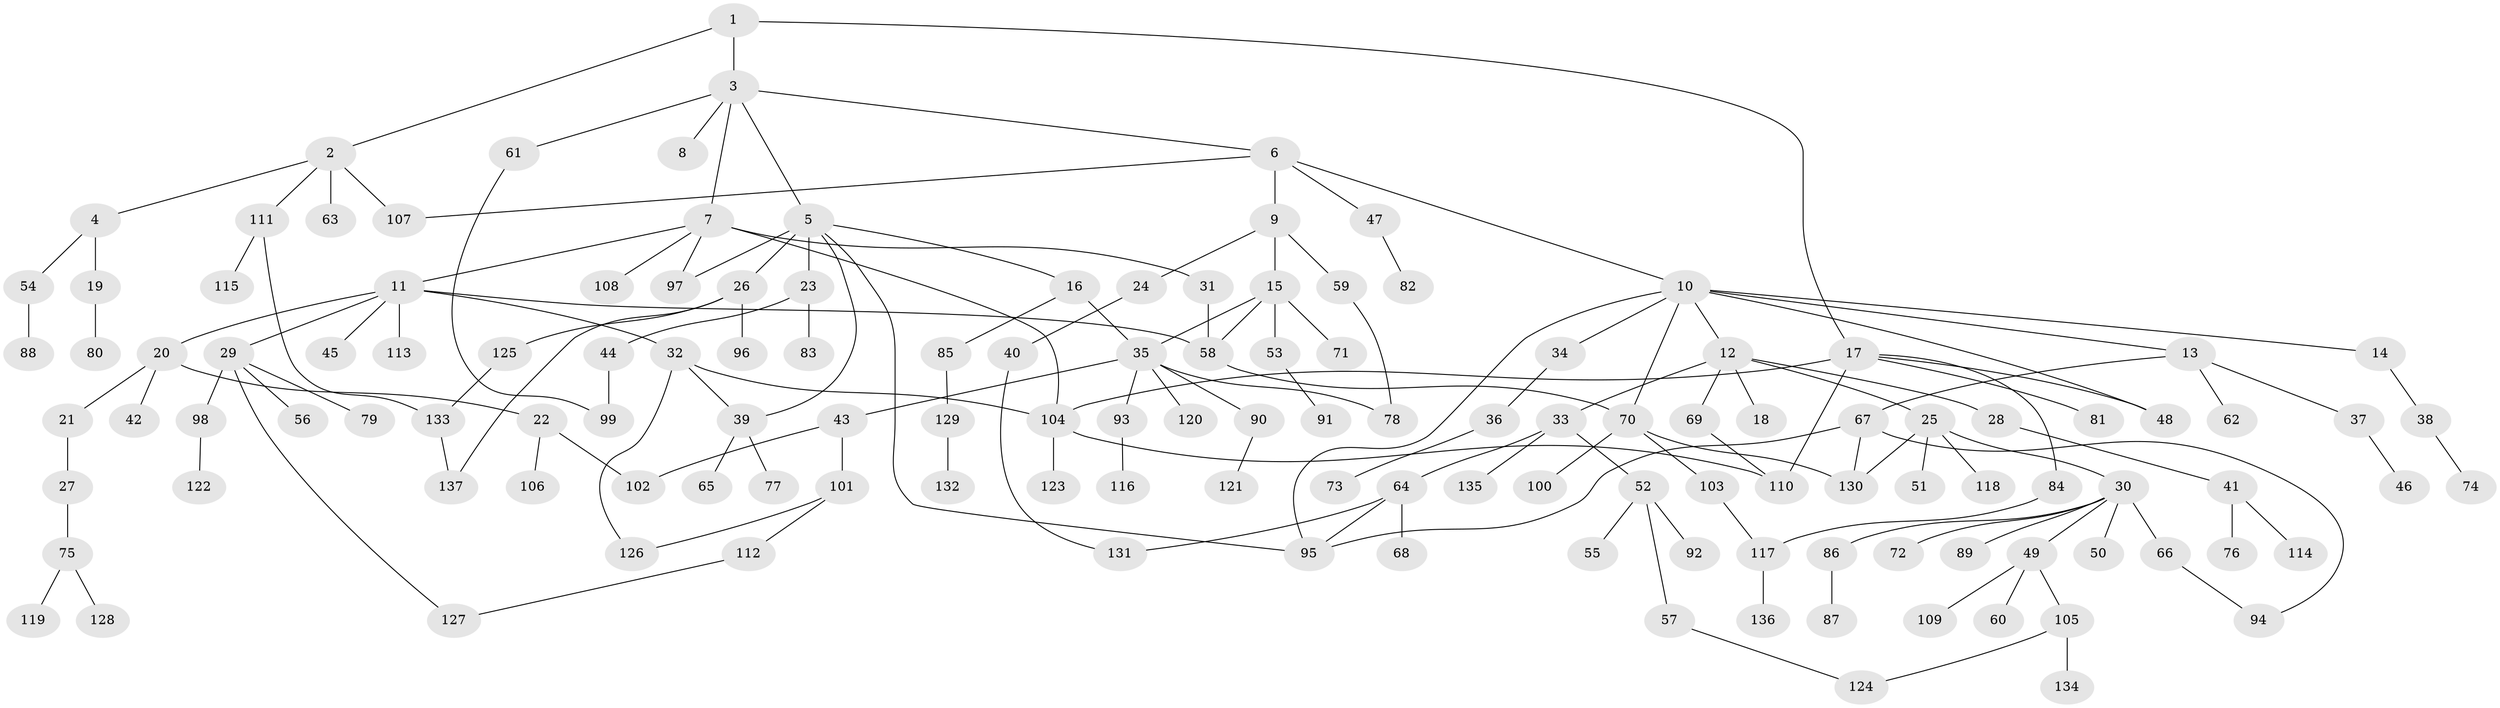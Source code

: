 // coarse degree distribution, {3: 0.15625, 5: 0.07291666666666667, 7: 0.010416666666666666, 4: 0.10416666666666667, 8: 0.010416666666666666, 2: 0.3541666666666667, 6: 0.03125, 1: 0.2604166666666667}
// Generated by graph-tools (version 1.1) at 2025/36/03/04/25 23:36:11]
// undirected, 137 vertices, 164 edges
graph export_dot {
  node [color=gray90,style=filled];
  1;
  2;
  3;
  4;
  5;
  6;
  7;
  8;
  9;
  10;
  11;
  12;
  13;
  14;
  15;
  16;
  17;
  18;
  19;
  20;
  21;
  22;
  23;
  24;
  25;
  26;
  27;
  28;
  29;
  30;
  31;
  32;
  33;
  34;
  35;
  36;
  37;
  38;
  39;
  40;
  41;
  42;
  43;
  44;
  45;
  46;
  47;
  48;
  49;
  50;
  51;
  52;
  53;
  54;
  55;
  56;
  57;
  58;
  59;
  60;
  61;
  62;
  63;
  64;
  65;
  66;
  67;
  68;
  69;
  70;
  71;
  72;
  73;
  74;
  75;
  76;
  77;
  78;
  79;
  80;
  81;
  82;
  83;
  84;
  85;
  86;
  87;
  88;
  89;
  90;
  91;
  92;
  93;
  94;
  95;
  96;
  97;
  98;
  99;
  100;
  101;
  102;
  103;
  104;
  105;
  106;
  107;
  108;
  109;
  110;
  111;
  112;
  113;
  114;
  115;
  116;
  117;
  118;
  119;
  120;
  121;
  122;
  123;
  124;
  125;
  126;
  127;
  128;
  129;
  130;
  131;
  132;
  133;
  134;
  135;
  136;
  137;
  1 -- 2;
  1 -- 3;
  1 -- 17;
  2 -- 4;
  2 -- 63;
  2 -- 111;
  2 -- 107;
  3 -- 5;
  3 -- 6;
  3 -- 7;
  3 -- 8;
  3 -- 61;
  4 -- 19;
  4 -- 54;
  5 -- 16;
  5 -- 23;
  5 -- 26;
  5 -- 39;
  5 -- 95;
  5 -- 97;
  6 -- 9;
  6 -- 10;
  6 -- 47;
  6 -- 107;
  7 -- 11;
  7 -- 31;
  7 -- 97;
  7 -- 104;
  7 -- 108;
  9 -- 15;
  9 -- 24;
  9 -- 59;
  10 -- 12;
  10 -- 13;
  10 -- 14;
  10 -- 34;
  10 -- 70;
  10 -- 48;
  10 -- 95;
  11 -- 20;
  11 -- 29;
  11 -- 32;
  11 -- 45;
  11 -- 113;
  11 -- 58;
  12 -- 18;
  12 -- 25;
  12 -- 28;
  12 -- 33;
  12 -- 69;
  13 -- 37;
  13 -- 62;
  13 -- 67;
  14 -- 38;
  15 -- 35;
  15 -- 53;
  15 -- 71;
  15 -- 58;
  16 -- 85;
  16 -- 35;
  17 -- 48;
  17 -- 81;
  17 -- 84;
  17 -- 110;
  17 -- 104;
  19 -- 80;
  20 -- 21;
  20 -- 22;
  20 -- 42;
  21 -- 27;
  22 -- 102;
  22 -- 106;
  23 -- 44;
  23 -- 83;
  24 -- 40;
  25 -- 30;
  25 -- 51;
  25 -- 118;
  25 -- 130;
  26 -- 96;
  26 -- 125;
  26 -- 137;
  27 -- 75;
  28 -- 41;
  29 -- 56;
  29 -- 79;
  29 -- 98;
  29 -- 127;
  30 -- 49;
  30 -- 50;
  30 -- 66;
  30 -- 72;
  30 -- 86;
  30 -- 89;
  31 -- 58;
  32 -- 39;
  32 -- 126;
  32 -- 104;
  33 -- 52;
  33 -- 64;
  33 -- 135;
  34 -- 36;
  35 -- 43;
  35 -- 90;
  35 -- 93;
  35 -- 120;
  35 -- 78;
  36 -- 73;
  37 -- 46;
  38 -- 74;
  39 -- 65;
  39 -- 77;
  40 -- 131;
  41 -- 76;
  41 -- 114;
  43 -- 101;
  43 -- 102;
  44 -- 99;
  47 -- 82;
  49 -- 60;
  49 -- 105;
  49 -- 109;
  52 -- 55;
  52 -- 57;
  52 -- 92;
  53 -- 91;
  54 -- 88;
  57 -- 124;
  58 -- 70;
  59 -- 78;
  61 -- 99;
  64 -- 68;
  64 -- 131;
  64 -- 95;
  66 -- 94;
  67 -- 95;
  67 -- 130;
  67 -- 94;
  69 -- 110;
  70 -- 100;
  70 -- 103;
  70 -- 130;
  75 -- 119;
  75 -- 128;
  84 -- 117;
  85 -- 129;
  86 -- 87;
  90 -- 121;
  93 -- 116;
  98 -- 122;
  101 -- 112;
  101 -- 126;
  103 -- 117;
  104 -- 123;
  104 -- 110;
  105 -- 124;
  105 -- 134;
  111 -- 115;
  111 -- 133;
  112 -- 127;
  117 -- 136;
  125 -- 133;
  129 -- 132;
  133 -- 137;
}
